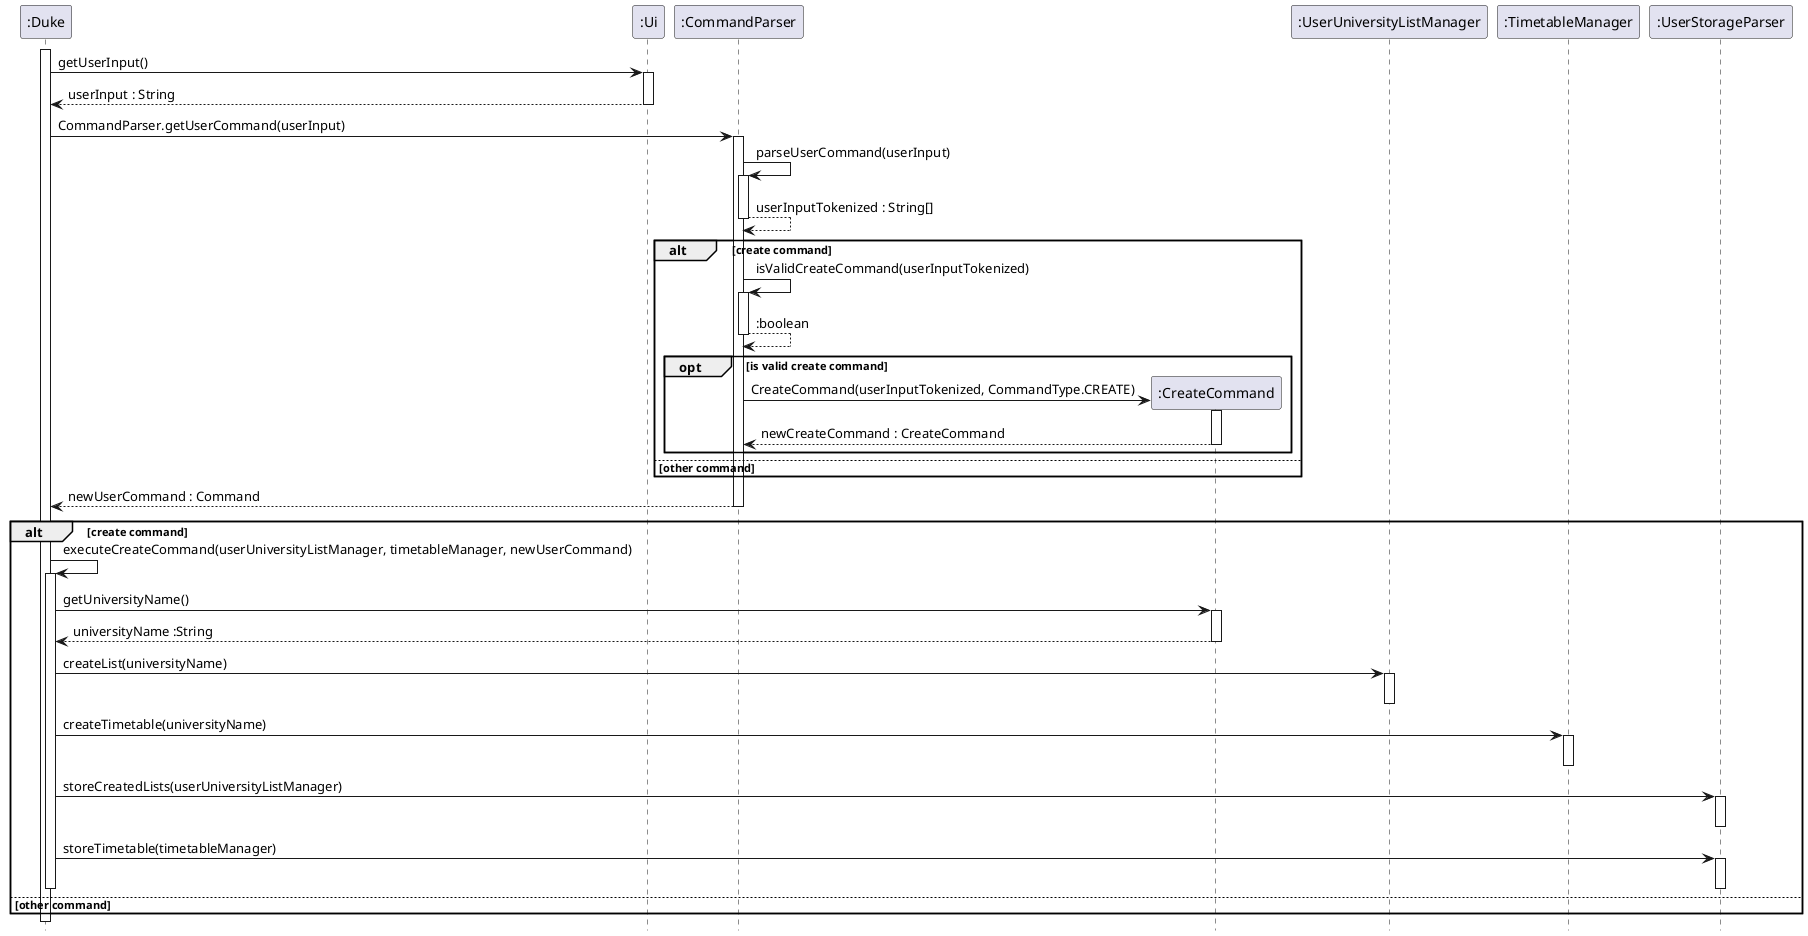 @startuml

activate ":Duke"

hide footbox

":Duke" -> ":Ui" : getUserInput()
activate ":Ui"

":Ui" --> ":Duke" : userInput : String
deactivate ":Ui"

":Duke" -> ":CommandParser" : CommandParser.getUserCommand(userInput)
activate ":CommandParser"

":CommandParser" -> ":CommandParser" : parseUserCommand(userInput)
activate ":CommandParser"


":CommandParser" --> ":CommandParser" : userInputTokenized : String[]
deactivate ":CommandParser"

alt create command

    ":CommandParser" -> ":CommandParser" : isValidCreateCommand(userInputTokenized)
    activate ":CommandParser"

    ":CommandParser" --> ":CommandParser" : :boolean
    deactivate ":CommandParser"

    opt is valid create command

        create ":CreateCommand"
        ":CommandParser" -> ":CreateCommand" : CreateCommand(userInputTokenized, CommandType.CREATE)
        activate ":CreateCommand"

        ":CreateCommand" --> ":CommandParser" : newCreateCommand : CreateCommand
        deactivate ":CreateCommand"
    end

else other command

end

":CommandParser" --> ":Duke" : newUserCommand : Command
deactivate ":CommandParser"

alt create command

":Duke" -> ":Duke" : executeCreateCommand(userUniversityListManager, timetableManager, newUserCommand)
activate ":Duke"

    ":Duke" -> ":CreateCommand" : getUniversityName()
    activate ":CreateCommand"

    ":CreateCommand" --> ":Duke" : universityName :String
    deactivate ":CreateCommand"

    ":Duke" -> ":UserUniversityListManager" : createList(universityName)
    activate ":UserUniversityListManager"

    deactivate ":UserUniversityListManager"

    ":Duke" -> ":TimetableManager" : createTimetable(universityName)
    activate ":TimetableManager"

    deactivate ":TimetableManager"

    ":Duke" -> ":UserStorageParser" : storeCreatedLists(userUniversityListManager)
    activate ":UserStorageParser"

    deactivate ":UserStorageParser"

    ":Duke" -> ":UserStorageParser" : storeTimetable(timetableManager)
    activate ":UserStorageParser"

    deactivate ":UserStorageParser"
deactivate ":Duke"
else other command
end


@enduml